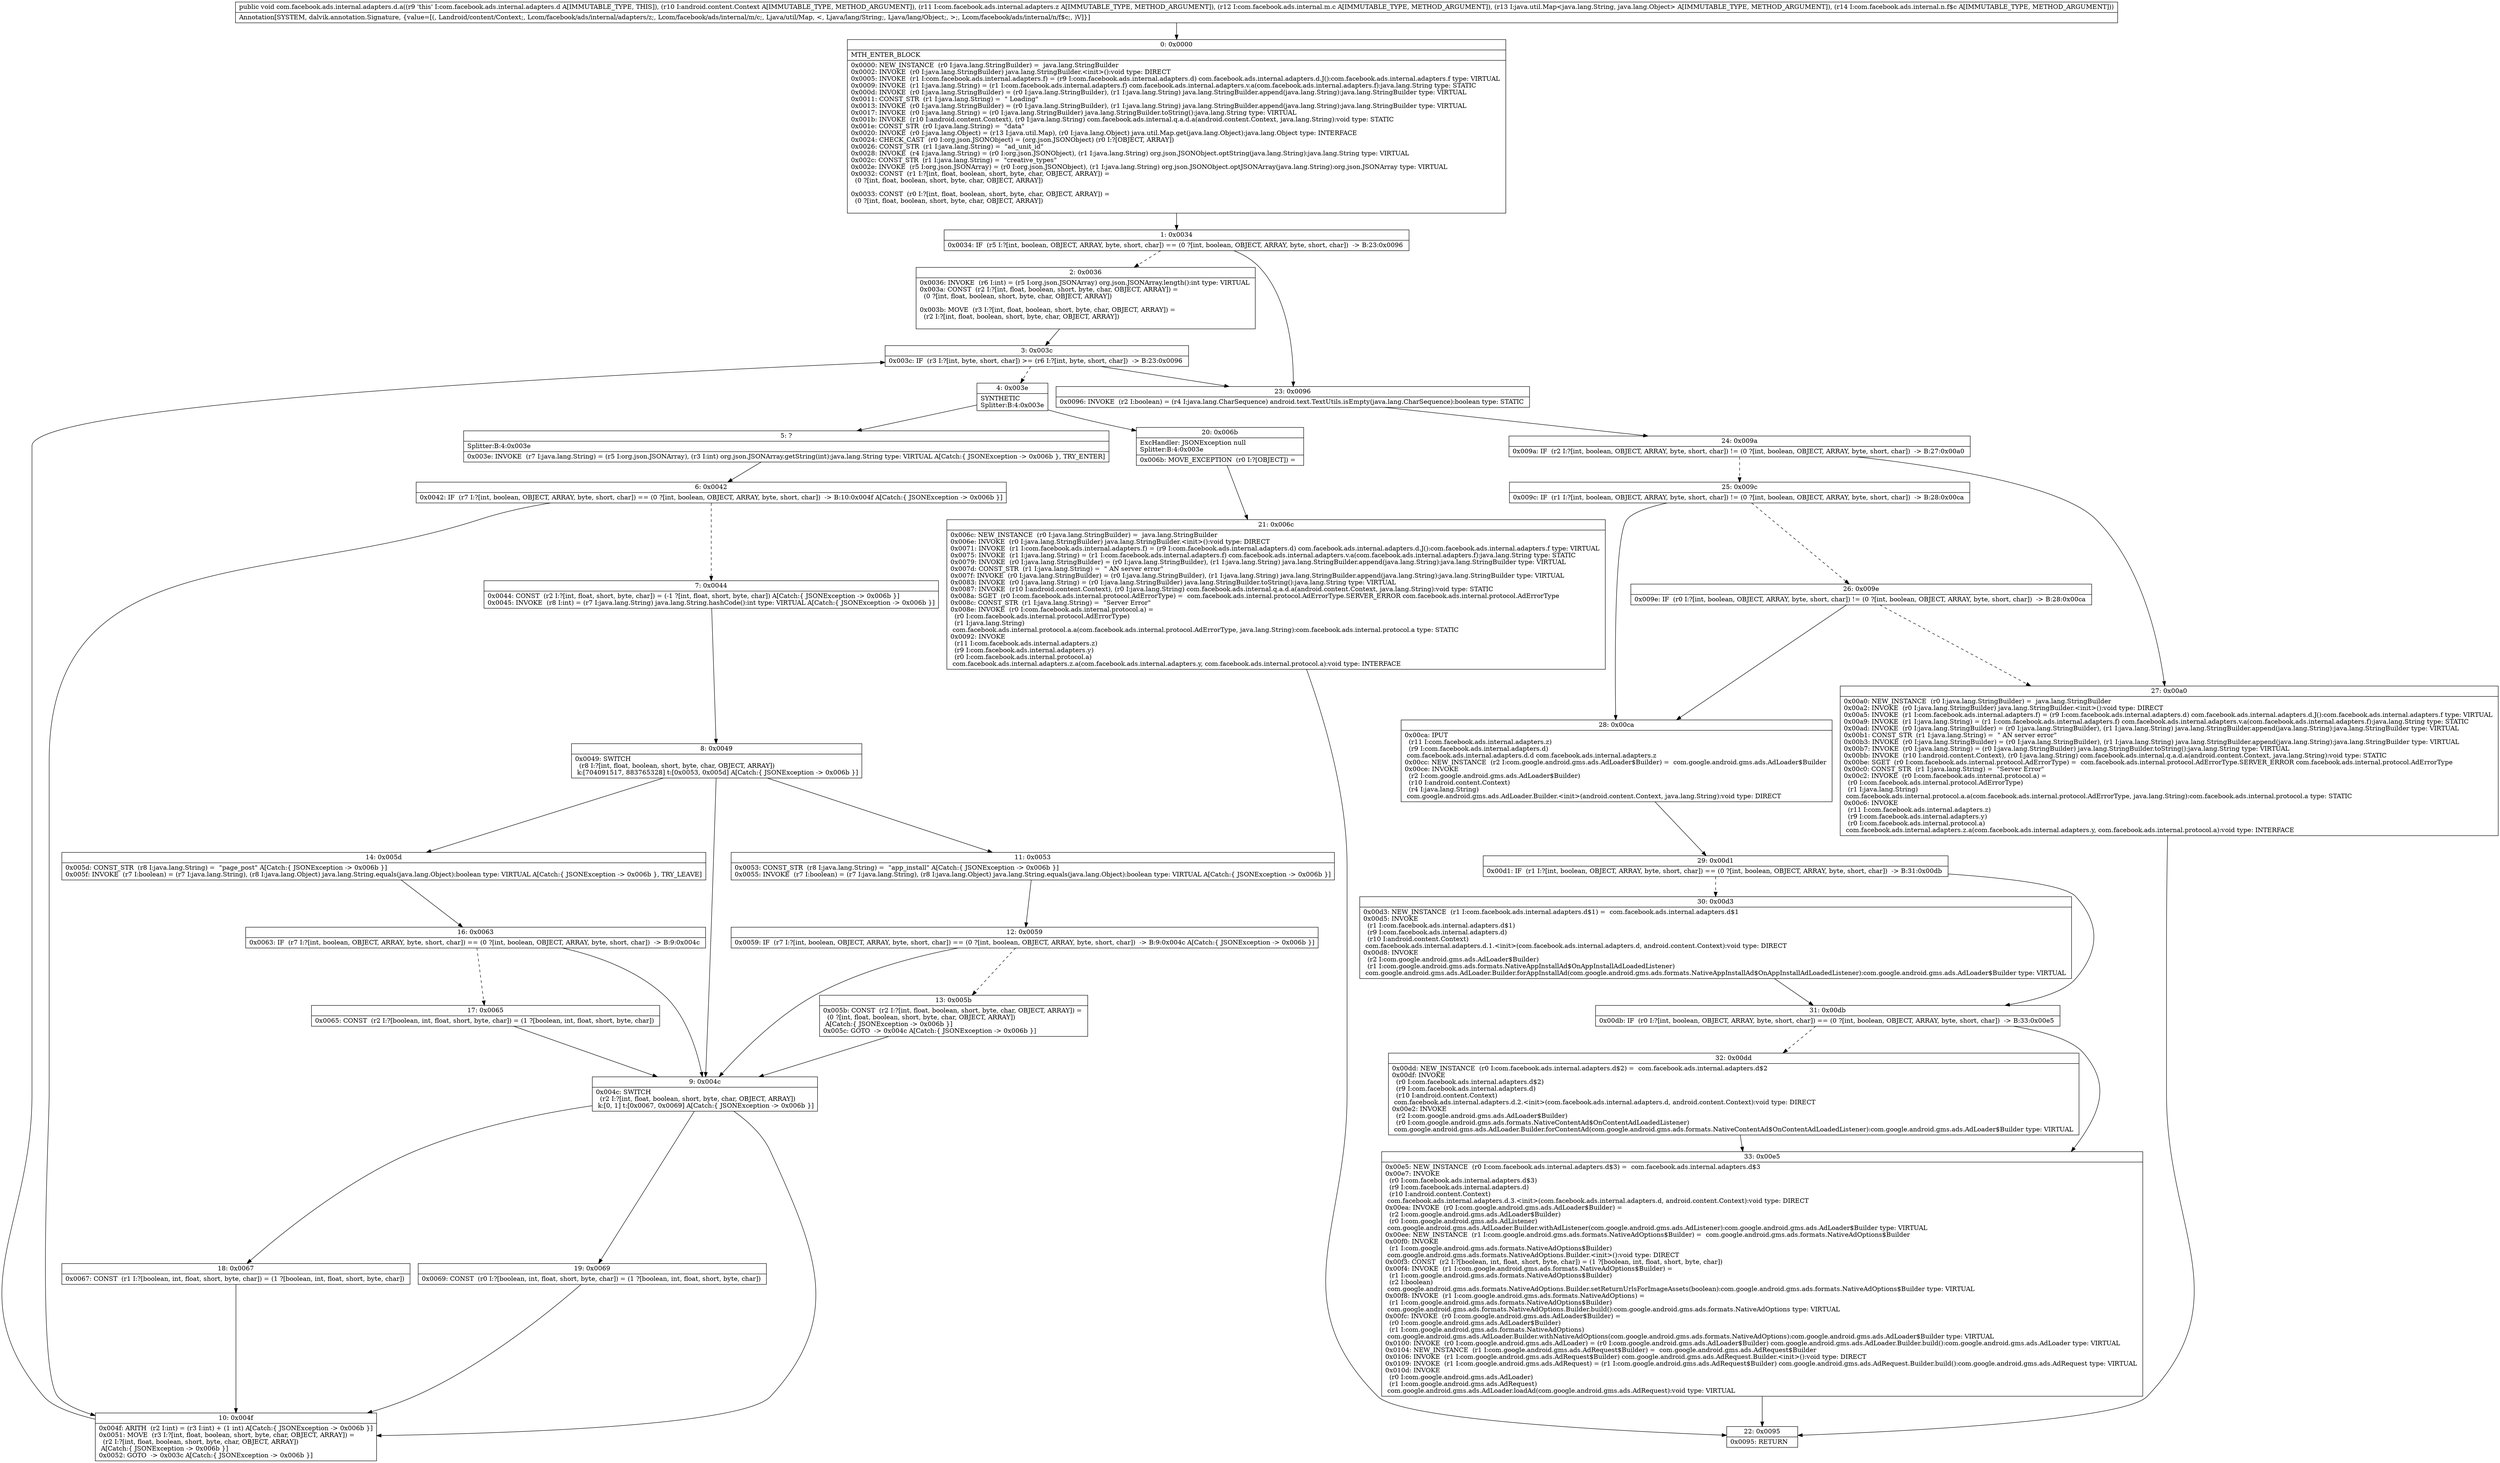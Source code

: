 digraph "CFG forcom.facebook.ads.internal.adapters.d.a(Landroid\/content\/Context;Lcom\/facebook\/ads\/internal\/adapters\/z;Lcom\/facebook\/ads\/internal\/m\/c;Ljava\/util\/Map;Lcom\/facebook\/ads\/internal\/n\/f$c;)V" {
Node_0 [shape=record,label="{0\:\ 0x0000|MTH_ENTER_BLOCK\l|0x0000: NEW_INSTANCE  (r0 I:java.lang.StringBuilder) =  java.lang.StringBuilder \l0x0002: INVOKE  (r0 I:java.lang.StringBuilder) java.lang.StringBuilder.\<init\>():void type: DIRECT \l0x0005: INVOKE  (r1 I:com.facebook.ads.internal.adapters.f) = (r9 I:com.facebook.ads.internal.adapters.d) com.facebook.ads.internal.adapters.d.J():com.facebook.ads.internal.adapters.f type: VIRTUAL \l0x0009: INVOKE  (r1 I:java.lang.String) = (r1 I:com.facebook.ads.internal.adapters.f) com.facebook.ads.internal.adapters.v.a(com.facebook.ads.internal.adapters.f):java.lang.String type: STATIC \l0x000d: INVOKE  (r0 I:java.lang.StringBuilder) = (r0 I:java.lang.StringBuilder), (r1 I:java.lang.String) java.lang.StringBuilder.append(java.lang.String):java.lang.StringBuilder type: VIRTUAL \l0x0011: CONST_STR  (r1 I:java.lang.String) =  \" Loading\" \l0x0013: INVOKE  (r0 I:java.lang.StringBuilder) = (r0 I:java.lang.StringBuilder), (r1 I:java.lang.String) java.lang.StringBuilder.append(java.lang.String):java.lang.StringBuilder type: VIRTUAL \l0x0017: INVOKE  (r0 I:java.lang.String) = (r0 I:java.lang.StringBuilder) java.lang.StringBuilder.toString():java.lang.String type: VIRTUAL \l0x001b: INVOKE  (r10 I:android.content.Context), (r0 I:java.lang.String) com.facebook.ads.internal.q.a.d.a(android.content.Context, java.lang.String):void type: STATIC \l0x001e: CONST_STR  (r0 I:java.lang.String) =  \"data\" \l0x0020: INVOKE  (r0 I:java.lang.Object) = (r13 I:java.util.Map), (r0 I:java.lang.Object) java.util.Map.get(java.lang.Object):java.lang.Object type: INTERFACE \l0x0024: CHECK_CAST  (r0 I:org.json.JSONObject) = (org.json.JSONObject) (r0 I:?[OBJECT, ARRAY]) \l0x0026: CONST_STR  (r1 I:java.lang.String) =  \"ad_unit_id\" \l0x0028: INVOKE  (r4 I:java.lang.String) = (r0 I:org.json.JSONObject), (r1 I:java.lang.String) org.json.JSONObject.optString(java.lang.String):java.lang.String type: VIRTUAL \l0x002c: CONST_STR  (r1 I:java.lang.String) =  \"creative_types\" \l0x002e: INVOKE  (r5 I:org.json.JSONArray) = (r0 I:org.json.JSONObject), (r1 I:java.lang.String) org.json.JSONObject.optJSONArray(java.lang.String):org.json.JSONArray type: VIRTUAL \l0x0032: CONST  (r1 I:?[int, float, boolean, short, byte, char, OBJECT, ARRAY]) = \l  (0 ?[int, float, boolean, short, byte, char, OBJECT, ARRAY])\l \l0x0033: CONST  (r0 I:?[int, float, boolean, short, byte, char, OBJECT, ARRAY]) = \l  (0 ?[int, float, boolean, short, byte, char, OBJECT, ARRAY])\l \l}"];
Node_1 [shape=record,label="{1\:\ 0x0034|0x0034: IF  (r5 I:?[int, boolean, OBJECT, ARRAY, byte, short, char]) == (0 ?[int, boolean, OBJECT, ARRAY, byte, short, char])  \-\> B:23:0x0096 \l}"];
Node_2 [shape=record,label="{2\:\ 0x0036|0x0036: INVOKE  (r6 I:int) = (r5 I:org.json.JSONArray) org.json.JSONArray.length():int type: VIRTUAL \l0x003a: CONST  (r2 I:?[int, float, boolean, short, byte, char, OBJECT, ARRAY]) = \l  (0 ?[int, float, boolean, short, byte, char, OBJECT, ARRAY])\l \l0x003b: MOVE  (r3 I:?[int, float, boolean, short, byte, char, OBJECT, ARRAY]) = \l  (r2 I:?[int, float, boolean, short, byte, char, OBJECT, ARRAY])\l \l}"];
Node_3 [shape=record,label="{3\:\ 0x003c|0x003c: IF  (r3 I:?[int, byte, short, char]) \>= (r6 I:?[int, byte, short, char])  \-\> B:23:0x0096 \l}"];
Node_4 [shape=record,label="{4\:\ 0x003e|SYNTHETIC\lSplitter:B:4:0x003e\l}"];
Node_5 [shape=record,label="{5\:\ ?|Splitter:B:4:0x003e\l|0x003e: INVOKE  (r7 I:java.lang.String) = (r5 I:org.json.JSONArray), (r3 I:int) org.json.JSONArray.getString(int):java.lang.String type: VIRTUAL A[Catch:\{ JSONException \-\> 0x006b \}, TRY_ENTER]\l}"];
Node_6 [shape=record,label="{6\:\ 0x0042|0x0042: IF  (r7 I:?[int, boolean, OBJECT, ARRAY, byte, short, char]) == (0 ?[int, boolean, OBJECT, ARRAY, byte, short, char])  \-\> B:10:0x004f A[Catch:\{ JSONException \-\> 0x006b \}]\l}"];
Node_7 [shape=record,label="{7\:\ 0x0044|0x0044: CONST  (r2 I:?[int, float, short, byte, char]) = (\-1 ?[int, float, short, byte, char]) A[Catch:\{ JSONException \-\> 0x006b \}]\l0x0045: INVOKE  (r8 I:int) = (r7 I:java.lang.String) java.lang.String.hashCode():int type: VIRTUAL A[Catch:\{ JSONException \-\> 0x006b \}]\l}"];
Node_8 [shape=record,label="{8\:\ 0x0049|0x0049: SWITCH  \l  (r8 I:?[int, float, boolean, short, byte, char, OBJECT, ARRAY])\l k:[704091517, 883765328] t:[0x0053, 0x005d] A[Catch:\{ JSONException \-\> 0x006b \}]\l}"];
Node_9 [shape=record,label="{9\:\ 0x004c|0x004c: SWITCH  \l  (r2 I:?[int, float, boolean, short, byte, char, OBJECT, ARRAY])\l k:[0, 1] t:[0x0067, 0x0069] A[Catch:\{ JSONException \-\> 0x006b \}]\l}"];
Node_10 [shape=record,label="{10\:\ 0x004f|0x004f: ARITH  (r2 I:int) = (r3 I:int) + (1 int) A[Catch:\{ JSONException \-\> 0x006b \}]\l0x0051: MOVE  (r3 I:?[int, float, boolean, short, byte, char, OBJECT, ARRAY]) = \l  (r2 I:?[int, float, boolean, short, byte, char, OBJECT, ARRAY])\l A[Catch:\{ JSONException \-\> 0x006b \}]\l0x0052: GOTO  \-\> 0x003c A[Catch:\{ JSONException \-\> 0x006b \}]\l}"];
Node_11 [shape=record,label="{11\:\ 0x0053|0x0053: CONST_STR  (r8 I:java.lang.String) =  \"app_install\" A[Catch:\{ JSONException \-\> 0x006b \}]\l0x0055: INVOKE  (r7 I:boolean) = (r7 I:java.lang.String), (r8 I:java.lang.Object) java.lang.String.equals(java.lang.Object):boolean type: VIRTUAL A[Catch:\{ JSONException \-\> 0x006b \}]\l}"];
Node_12 [shape=record,label="{12\:\ 0x0059|0x0059: IF  (r7 I:?[int, boolean, OBJECT, ARRAY, byte, short, char]) == (0 ?[int, boolean, OBJECT, ARRAY, byte, short, char])  \-\> B:9:0x004c A[Catch:\{ JSONException \-\> 0x006b \}]\l}"];
Node_13 [shape=record,label="{13\:\ 0x005b|0x005b: CONST  (r2 I:?[int, float, boolean, short, byte, char, OBJECT, ARRAY]) = \l  (0 ?[int, float, boolean, short, byte, char, OBJECT, ARRAY])\l A[Catch:\{ JSONException \-\> 0x006b \}]\l0x005c: GOTO  \-\> 0x004c A[Catch:\{ JSONException \-\> 0x006b \}]\l}"];
Node_14 [shape=record,label="{14\:\ 0x005d|0x005d: CONST_STR  (r8 I:java.lang.String) =  \"page_post\" A[Catch:\{ JSONException \-\> 0x006b \}]\l0x005f: INVOKE  (r7 I:boolean) = (r7 I:java.lang.String), (r8 I:java.lang.Object) java.lang.String.equals(java.lang.Object):boolean type: VIRTUAL A[Catch:\{ JSONException \-\> 0x006b \}, TRY_LEAVE]\l}"];
Node_16 [shape=record,label="{16\:\ 0x0063|0x0063: IF  (r7 I:?[int, boolean, OBJECT, ARRAY, byte, short, char]) == (0 ?[int, boolean, OBJECT, ARRAY, byte, short, char])  \-\> B:9:0x004c \l}"];
Node_17 [shape=record,label="{17\:\ 0x0065|0x0065: CONST  (r2 I:?[boolean, int, float, short, byte, char]) = (1 ?[boolean, int, float, short, byte, char]) \l}"];
Node_18 [shape=record,label="{18\:\ 0x0067|0x0067: CONST  (r1 I:?[boolean, int, float, short, byte, char]) = (1 ?[boolean, int, float, short, byte, char]) \l}"];
Node_19 [shape=record,label="{19\:\ 0x0069|0x0069: CONST  (r0 I:?[boolean, int, float, short, byte, char]) = (1 ?[boolean, int, float, short, byte, char]) \l}"];
Node_20 [shape=record,label="{20\:\ 0x006b|ExcHandler: JSONException null\lSplitter:B:4:0x003e\l|0x006b: MOVE_EXCEPTION  (r0 I:?[OBJECT]) =  \l}"];
Node_21 [shape=record,label="{21\:\ 0x006c|0x006c: NEW_INSTANCE  (r0 I:java.lang.StringBuilder) =  java.lang.StringBuilder \l0x006e: INVOKE  (r0 I:java.lang.StringBuilder) java.lang.StringBuilder.\<init\>():void type: DIRECT \l0x0071: INVOKE  (r1 I:com.facebook.ads.internal.adapters.f) = (r9 I:com.facebook.ads.internal.adapters.d) com.facebook.ads.internal.adapters.d.J():com.facebook.ads.internal.adapters.f type: VIRTUAL \l0x0075: INVOKE  (r1 I:java.lang.String) = (r1 I:com.facebook.ads.internal.adapters.f) com.facebook.ads.internal.adapters.v.a(com.facebook.ads.internal.adapters.f):java.lang.String type: STATIC \l0x0079: INVOKE  (r0 I:java.lang.StringBuilder) = (r0 I:java.lang.StringBuilder), (r1 I:java.lang.String) java.lang.StringBuilder.append(java.lang.String):java.lang.StringBuilder type: VIRTUAL \l0x007d: CONST_STR  (r1 I:java.lang.String) =  \" AN server error\" \l0x007f: INVOKE  (r0 I:java.lang.StringBuilder) = (r0 I:java.lang.StringBuilder), (r1 I:java.lang.String) java.lang.StringBuilder.append(java.lang.String):java.lang.StringBuilder type: VIRTUAL \l0x0083: INVOKE  (r0 I:java.lang.String) = (r0 I:java.lang.StringBuilder) java.lang.StringBuilder.toString():java.lang.String type: VIRTUAL \l0x0087: INVOKE  (r10 I:android.content.Context), (r0 I:java.lang.String) com.facebook.ads.internal.q.a.d.a(android.content.Context, java.lang.String):void type: STATIC \l0x008a: SGET  (r0 I:com.facebook.ads.internal.protocol.AdErrorType) =  com.facebook.ads.internal.protocol.AdErrorType.SERVER_ERROR com.facebook.ads.internal.protocol.AdErrorType \l0x008c: CONST_STR  (r1 I:java.lang.String) =  \"Server Error\" \l0x008e: INVOKE  (r0 I:com.facebook.ads.internal.protocol.a) = \l  (r0 I:com.facebook.ads.internal.protocol.AdErrorType)\l  (r1 I:java.lang.String)\l com.facebook.ads.internal.protocol.a.a(com.facebook.ads.internal.protocol.AdErrorType, java.lang.String):com.facebook.ads.internal.protocol.a type: STATIC \l0x0092: INVOKE  \l  (r11 I:com.facebook.ads.internal.adapters.z)\l  (r9 I:com.facebook.ads.internal.adapters.y)\l  (r0 I:com.facebook.ads.internal.protocol.a)\l com.facebook.ads.internal.adapters.z.a(com.facebook.ads.internal.adapters.y, com.facebook.ads.internal.protocol.a):void type: INTERFACE \l}"];
Node_22 [shape=record,label="{22\:\ 0x0095|0x0095: RETURN   \l}"];
Node_23 [shape=record,label="{23\:\ 0x0096|0x0096: INVOKE  (r2 I:boolean) = (r4 I:java.lang.CharSequence) android.text.TextUtils.isEmpty(java.lang.CharSequence):boolean type: STATIC \l}"];
Node_24 [shape=record,label="{24\:\ 0x009a|0x009a: IF  (r2 I:?[int, boolean, OBJECT, ARRAY, byte, short, char]) != (0 ?[int, boolean, OBJECT, ARRAY, byte, short, char])  \-\> B:27:0x00a0 \l}"];
Node_25 [shape=record,label="{25\:\ 0x009c|0x009c: IF  (r1 I:?[int, boolean, OBJECT, ARRAY, byte, short, char]) != (0 ?[int, boolean, OBJECT, ARRAY, byte, short, char])  \-\> B:28:0x00ca \l}"];
Node_26 [shape=record,label="{26\:\ 0x009e|0x009e: IF  (r0 I:?[int, boolean, OBJECT, ARRAY, byte, short, char]) != (0 ?[int, boolean, OBJECT, ARRAY, byte, short, char])  \-\> B:28:0x00ca \l}"];
Node_27 [shape=record,label="{27\:\ 0x00a0|0x00a0: NEW_INSTANCE  (r0 I:java.lang.StringBuilder) =  java.lang.StringBuilder \l0x00a2: INVOKE  (r0 I:java.lang.StringBuilder) java.lang.StringBuilder.\<init\>():void type: DIRECT \l0x00a5: INVOKE  (r1 I:com.facebook.ads.internal.adapters.f) = (r9 I:com.facebook.ads.internal.adapters.d) com.facebook.ads.internal.adapters.d.J():com.facebook.ads.internal.adapters.f type: VIRTUAL \l0x00a9: INVOKE  (r1 I:java.lang.String) = (r1 I:com.facebook.ads.internal.adapters.f) com.facebook.ads.internal.adapters.v.a(com.facebook.ads.internal.adapters.f):java.lang.String type: STATIC \l0x00ad: INVOKE  (r0 I:java.lang.StringBuilder) = (r0 I:java.lang.StringBuilder), (r1 I:java.lang.String) java.lang.StringBuilder.append(java.lang.String):java.lang.StringBuilder type: VIRTUAL \l0x00b1: CONST_STR  (r1 I:java.lang.String) =  \" AN server error\" \l0x00b3: INVOKE  (r0 I:java.lang.StringBuilder) = (r0 I:java.lang.StringBuilder), (r1 I:java.lang.String) java.lang.StringBuilder.append(java.lang.String):java.lang.StringBuilder type: VIRTUAL \l0x00b7: INVOKE  (r0 I:java.lang.String) = (r0 I:java.lang.StringBuilder) java.lang.StringBuilder.toString():java.lang.String type: VIRTUAL \l0x00bb: INVOKE  (r10 I:android.content.Context), (r0 I:java.lang.String) com.facebook.ads.internal.q.a.d.a(android.content.Context, java.lang.String):void type: STATIC \l0x00be: SGET  (r0 I:com.facebook.ads.internal.protocol.AdErrorType) =  com.facebook.ads.internal.protocol.AdErrorType.SERVER_ERROR com.facebook.ads.internal.protocol.AdErrorType \l0x00c0: CONST_STR  (r1 I:java.lang.String) =  \"Server Error\" \l0x00c2: INVOKE  (r0 I:com.facebook.ads.internal.protocol.a) = \l  (r0 I:com.facebook.ads.internal.protocol.AdErrorType)\l  (r1 I:java.lang.String)\l com.facebook.ads.internal.protocol.a.a(com.facebook.ads.internal.protocol.AdErrorType, java.lang.String):com.facebook.ads.internal.protocol.a type: STATIC \l0x00c6: INVOKE  \l  (r11 I:com.facebook.ads.internal.adapters.z)\l  (r9 I:com.facebook.ads.internal.adapters.y)\l  (r0 I:com.facebook.ads.internal.protocol.a)\l com.facebook.ads.internal.adapters.z.a(com.facebook.ads.internal.adapters.y, com.facebook.ads.internal.protocol.a):void type: INTERFACE \l}"];
Node_28 [shape=record,label="{28\:\ 0x00ca|0x00ca: IPUT  \l  (r11 I:com.facebook.ads.internal.adapters.z)\l  (r9 I:com.facebook.ads.internal.adapters.d)\l com.facebook.ads.internal.adapters.d.d com.facebook.ads.internal.adapters.z \l0x00cc: NEW_INSTANCE  (r2 I:com.google.android.gms.ads.AdLoader$Builder) =  com.google.android.gms.ads.AdLoader$Builder \l0x00ce: INVOKE  \l  (r2 I:com.google.android.gms.ads.AdLoader$Builder)\l  (r10 I:android.content.Context)\l  (r4 I:java.lang.String)\l com.google.android.gms.ads.AdLoader.Builder.\<init\>(android.content.Context, java.lang.String):void type: DIRECT \l}"];
Node_29 [shape=record,label="{29\:\ 0x00d1|0x00d1: IF  (r1 I:?[int, boolean, OBJECT, ARRAY, byte, short, char]) == (0 ?[int, boolean, OBJECT, ARRAY, byte, short, char])  \-\> B:31:0x00db \l}"];
Node_30 [shape=record,label="{30\:\ 0x00d3|0x00d3: NEW_INSTANCE  (r1 I:com.facebook.ads.internal.adapters.d$1) =  com.facebook.ads.internal.adapters.d$1 \l0x00d5: INVOKE  \l  (r1 I:com.facebook.ads.internal.adapters.d$1)\l  (r9 I:com.facebook.ads.internal.adapters.d)\l  (r10 I:android.content.Context)\l com.facebook.ads.internal.adapters.d.1.\<init\>(com.facebook.ads.internal.adapters.d, android.content.Context):void type: DIRECT \l0x00d8: INVOKE  \l  (r2 I:com.google.android.gms.ads.AdLoader$Builder)\l  (r1 I:com.google.android.gms.ads.formats.NativeAppInstallAd$OnAppInstallAdLoadedListener)\l com.google.android.gms.ads.AdLoader.Builder.forAppInstallAd(com.google.android.gms.ads.formats.NativeAppInstallAd$OnAppInstallAdLoadedListener):com.google.android.gms.ads.AdLoader$Builder type: VIRTUAL \l}"];
Node_31 [shape=record,label="{31\:\ 0x00db|0x00db: IF  (r0 I:?[int, boolean, OBJECT, ARRAY, byte, short, char]) == (0 ?[int, boolean, OBJECT, ARRAY, byte, short, char])  \-\> B:33:0x00e5 \l}"];
Node_32 [shape=record,label="{32\:\ 0x00dd|0x00dd: NEW_INSTANCE  (r0 I:com.facebook.ads.internal.adapters.d$2) =  com.facebook.ads.internal.adapters.d$2 \l0x00df: INVOKE  \l  (r0 I:com.facebook.ads.internal.adapters.d$2)\l  (r9 I:com.facebook.ads.internal.adapters.d)\l  (r10 I:android.content.Context)\l com.facebook.ads.internal.adapters.d.2.\<init\>(com.facebook.ads.internal.adapters.d, android.content.Context):void type: DIRECT \l0x00e2: INVOKE  \l  (r2 I:com.google.android.gms.ads.AdLoader$Builder)\l  (r0 I:com.google.android.gms.ads.formats.NativeContentAd$OnContentAdLoadedListener)\l com.google.android.gms.ads.AdLoader.Builder.forContentAd(com.google.android.gms.ads.formats.NativeContentAd$OnContentAdLoadedListener):com.google.android.gms.ads.AdLoader$Builder type: VIRTUAL \l}"];
Node_33 [shape=record,label="{33\:\ 0x00e5|0x00e5: NEW_INSTANCE  (r0 I:com.facebook.ads.internal.adapters.d$3) =  com.facebook.ads.internal.adapters.d$3 \l0x00e7: INVOKE  \l  (r0 I:com.facebook.ads.internal.adapters.d$3)\l  (r9 I:com.facebook.ads.internal.adapters.d)\l  (r10 I:android.content.Context)\l com.facebook.ads.internal.adapters.d.3.\<init\>(com.facebook.ads.internal.adapters.d, android.content.Context):void type: DIRECT \l0x00ea: INVOKE  (r0 I:com.google.android.gms.ads.AdLoader$Builder) = \l  (r2 I:com.google.android.gms.ads.AdLoader$Builder)\l  (r0 I:com.google.android.gms.ads.AdListener)\l com.google.android.gms.ads.AdLoader.Builder.withAdListener(com.google.android.gms.ads.AdListener):com.google.android.gms.ads.AdLoader$Builder type: VIRTUAL \l0x00ee: NEW_INSTANCE  (r1 I:com.google.android.gms.ads.formats.NativeAdOptions$Builder) =  com.google.android.gms.ads.formats.NativeAdOptions$Builder \l0x00f0: INVOKE  \l  (r1 I:com.google.android.gms.ads.formats.NativeAdOptions$Builder)\l com.google.android.gms.ads.formats.NativeAdOptions.Builder.\<init\>():void type: DIRECT \l0x00f3: CONST  (r2 I:?[boolean, int, float, short, byte, char]) = (1 ?[boolean, int, float, short, byte, char]) \l0x00f4: INVOKE  (r1 I:com.google.android.gms.ads.formats.NativeAdOptions$Builder) = \l  (r1 I:com.google.android.gms.ads.formats.NativeAdOptions$Builder)\l  (r2 I:boolean)\l com.google.android.gms.ads.formats.NativeAdOptions.Builder.setReturnUrlsForImageAssets(boolean):com.google.android.gms.ads.formats.NativeAdOptions$Builder type: VIRTUAL \l0x00f8: INVOKE  (r1 I:com.google.android.gms.ads.formats.NativeAdOptions) = \l  (r1 I:com.google.android.gms.ads.formats.NativeAdOptions$Builder)\l com.google.android.gms.ads.formats.NativeAdOptions.Builder.build():com.google.android.gms.ads.formats.NativeAdOptions type: VIRTUAL \l0x00fc: INVOKE  (r0 I:com.google.android.gms.ads.AdLoader$Builder) = \l  (r0 I:com.google.android.gms.ads.AdLoader$Builder)\l  (r1 I:com.google.android.gms.ads.formats.NativeAdOptions)\l com.google.android.gms.ads.AdLoader.Builder.withNativeAdOptions(com.google.android.gms.ads.formats.NativeAdOptions):com.google.android.gms.ads.AdLoader$Builder type: VIRTUAL \l0x0100: INVOKE  (r0 I:com.google.android.gms.ads.AdLoader) = (r0 I:com.google.android.gms.ads.AdLoader$Builder) com.google.android.gms.ads.AdLoader.Builder.build():com.google.android.gms.ads.AdLoader type: VIRTUAL \l0x0104: NEW_INSTANCE  (r1 I:com.google.android.gms.ads.AdRequest$Builder) =  com.google.android.gms.ads.AdRequest$Builder \l0x0106: INVOKE  (r1 I:com.google.android.gms.ads.AdRequest$Builder) com.google.android.gms.ads.AdRequest.Builder.\<init\>():void type: DIRECT \l0x0109: INVOKE  (r1 I:com.google.android.gms.ads.AdRequest) = (r1 I:com.google.android.gms.ads.AdRequest$Builder) com.google.android.gms.ads.AdRequest.Builder.build():com.google.android.gms.ads.AdRequest type: VIRTUAL \l0x010d: INVOKE  \l  (r0 I:com.google.android.gms.ads.AdLoader)\l  (r1 I:com.google.android.gms.ads.AdRequest)\l com.google.android.gms.ads.AdLoader.loadAd(com.google.android.gms.ads.AdRequest):void type: VIRTUAL \l}"];
MethodNode[shape=record,label="{public void com.facebook.ads.internal.adapters.d.a((r9 'this' I:com.facebook.ads.internal.adapters.d A[IMMUTABLE_TYPE, THIS]), (r10 I:android.content.Context A[IMMUTABLE_TYPE, METHOD_ARGUMENT]), (r11 I:com.facebook.ads.internal.adapters.z A[IMMUTABLE_TYPE, METHOD_ARGUMENT]), (r12 I:com.facebook.ads.internal.m.c A[IMMUTABLE_TYPE, METHOD_ARGUMENT]), (r13 I:java.util.Map\<java.lang.String, java.lang.Object\> A[IMMUTABLE_TYPE, METHOD_ARGUMENT]), (r14 I:com.facebook.ads.internal.n.f$c A[IMMUTABLE_TYPE, METHOD_ARGUMENT]))  | Annotation[SYSTEM, dalvik.annotation.Signature, \{value=[(, Landroid\/content\/Context;, Lcom\/facebook\/ads\/internal\/adapters\/z;, Lcom\/facebook\/ads\/internal\/m\/c;, Ljava\/util\/Map, \<, Ljava\/lang\/String;, Ljava\/lang\/Object;, \>;, Lcom\/facebook\/ads\/internal\/n\/f$c;, )V]\}]\l}"];
MethodNode -> Node_0;
Node_0 -> Node_1;
Node_1 -> Node_2[style=dashed];
Node_1 -> Node_23;
Node_2 -> Node_3;
Node_3 -> Node_4[style=dashed];
Node_3 -> Node_23;
Node_4 -> Node_5;
Node_4 -> Node_20;
Node_5 -> Node_6;
Node_6 -> Node_7[style=dashed];
Node_6 -> Node_10;
Node_7 -> Node_8;
Node_8 -> Node_9;
Node_8 -> Node_11;
Node_8 -> Node_14;
Node_9 -> Node_10;
Node_9 -> Node_18;
Node_9 -> Node_19;
Node_10 -> Node_3;
Node_11 -> Node_12;
Node_12 -> Node_9;
Node_12 -> Node_13[style=dashed];
Node_13 -> Node_9;
Node_14 -> Node_16;
Node_16 -> Node_9;
Node_16 -> Node_17[style=dashed];
Node_17 -> Node_9;
Node_18 -> Node_10;
Node_19 -> Node_10;
Node_20 -> Node_21;
Node_21 -> Node_22;
Node_23 -> Node_24;
Node_24 -> Node_25[style=dashed];
Node_24 -> Node_27;
Node_25 -> Node_26[style=dashed];
Node_25 -> Node_28;
Node_26 -> Node_27[style=dashed];
Node_26 -> Node_28;
Node_27 -> Node_22;
Node_28 -> Node_29;
Node_29 -> Node_30[style=dashed];
Node_29 -> Node_31;
Node_30 -> Node_31;
Node_31 -> Node_32[style=dashed];
Node_31 -> Node_33;
Node_32 -> Node_33;
Node_33 -> Node_22;
}

